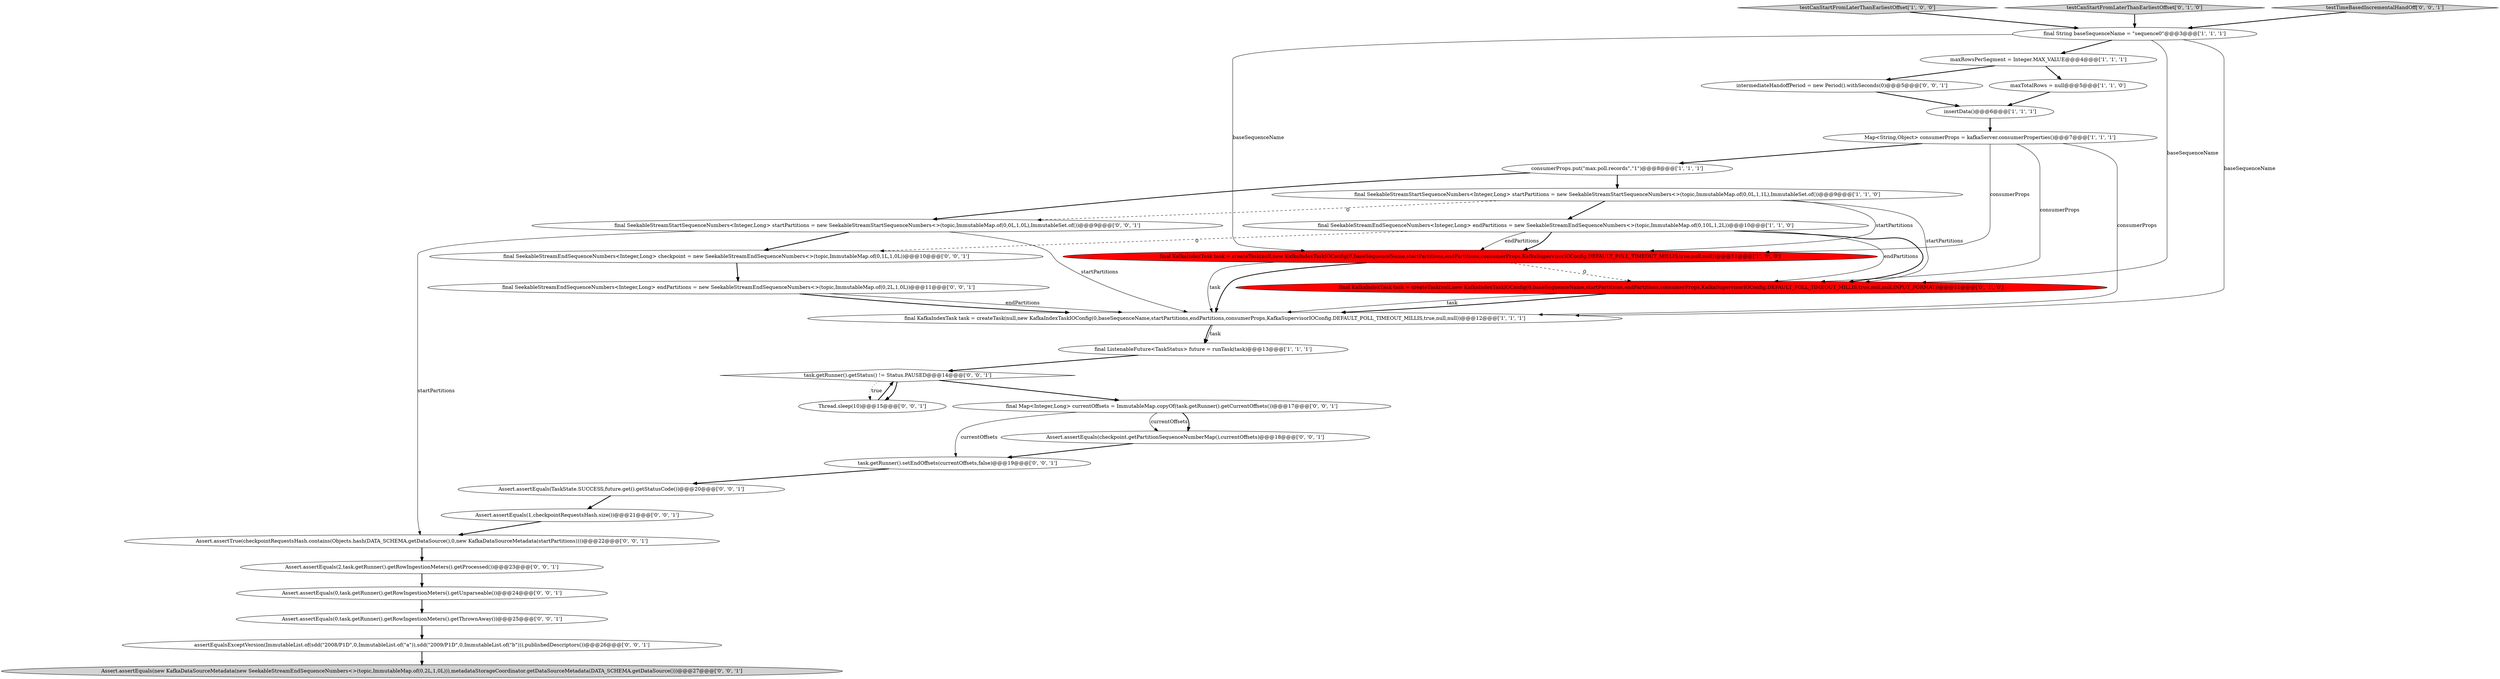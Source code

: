 digraph {
7 [style = filled, label = "testCanStartFromLaterThanEarliestOffset['1', '0', '0']", fillcolor = lightgray, shape = diamond image = "AAA0AAABBB1BBB"];
24 [style = filled, label = "final Map<Integer,Long> currentOffsets = ImmutableMap.copyOf(task.getRunner().getCurrentOffsets())@@@17@@@['0', '0', '1']", fillcolor = white, shape = ellipse image = "AAA0AAABBB3BBB"];
25 [style = filled, label = "assertEqualsExceptVersion(ImmutableList.of(sdd(\"2008/P1D\",0,ImmutableList.of(\"a\")),sdd(\"2009/P1D\",0,ImmutableList.of(\"b\"))),publishedDescriptors())@@@26@@@['0', '0', '1']", fillcolor = white, shape = ellipse image = "AAA0AAABBB3BBB"];
20 [style = filled, label = "Assert.assertEquals(checkpoint.getPartitionSequenceNumberMap(),currentOffsets)@@@18@@@['0', '0', '1']", fillcolor = white, shape = ellipse image = "AAA0AAABBB3BBB"];
1 [style = filled, label = "maxTotalRows = null@@@5@@@['1', '1', '0']", fillcolor = white, shape = ellipse image = "AAA0AAABBB1BBB"];
3 [style = filled, label = "final ListenableFuture<TaskStatus> future = runTask(task)@@@13@@@['1', '1', '1']", fillcolor = white, shape = ellipse image = "AAA0AAABBB1BBB"];
5 [style = filled, label = "final KafkaIndexTask task = createTask(null,new KafkaIndexTaskIOConfig(0,baseSequenceName,startPartitions,endPartitions,consumerProps,KafkaSupervisorIOConfig.DEFAULT_POLL_TIMEOUT_MILLIS,true,null,null))@@@12@@@['1', '1', '1']", fillcolor = white, shape = ellipse image = "AAA0AAABBB1BBB"];
31 [style = filled, label = "Assert.assertEquals(0,task.getRunner().getRowIngestionMeters().getThrownAway())@@@25@@@['0', '0', '1']", fillcolor = white, shape = ellipse image = "AAA0AAABBB3BBB"];
22 [style = filled, label = "Assert.assertEquals(new KafkaDataSourceMetadata(new SeekableStreamEndSequenceNumbers<>(topic,ImmutableMap.of(0,2L,1,0L))),metadataStorageCoordinator.getDataSourceMetadata(DATA_SCHEMA.getDataSource()))@@@27@@@['0', '0', '1']", fillcolor = lightgray, shape = ellipse image = "AAA0AAABBB3BBB"];
27 [style = filled, label = "Assert.assertEquals(0,task.getRunner().getRowIngestionMeters().getUnparseable())@@@24@@@['0', '0', '1']", fillcolor = white, shape = ellipse image = "AAA0AAABBB3BBB"];
16 [style = filled, label = "Assert.assertEquals(1,checkpointRequestsHash.size())@@@21@@@['0', '0', '1']", fillcolor = white, shape = ellipse image = "AAA0AAABBB3BBB"];
30 [style = filled, label = "Thread.sleep(10)@@@15@@@['0', '0', '1']", fillcolor = white, shape = ellipse image = "AAA0AAABBB3BBB"];
13 [style = filled, label = "final KafkaIndexTask task = createTask(null,new KafkaIndexTaskIOConfig(0,baseSequenceName,startPartitions,endPartitions,consumerProps,KafkaSupervisorIOConfig.DEFAULT_POLL_TIMEOUT_MILLIS,true,null,null,INPUT_FORMAT))@@@11@@@['0', '1', '0']", fillcolor = red, shape = ellipse image = "AAA1AAABBB2BBB"];
21 [style = filled, label = "Assert.assertEquals(TaskState.SUCCESS,future.get().getStatusCode())@@@20@@@['0', '0', '1']", fillcolor = white, shape = ellipse image = "AAA0AAABBB3BBB"];
2 [style = filled, label = "final KafkaIndexTask task = createTask(null,new KafkaIndexTaskIOConfig(0,baseSequenceName,startPartitions,endPartitions,consumerProps,KafkaSupervisorIOConfig.DEFAULT_POLL_TIMEOUT_MILLIS,true,null,null))@@@11@@@['1', '0', '0']", fillcolor = red, shape = ellipse image = "AAA1AAABBB1BBB"];
9 [style = filled, label = "insertData()@@@6@@@['1', '1', '1']", fillcolor = white, shape = ellipse image = "AAA0AAABBB1BBB"];
12 [style = filled, label = "testCanStartFromLaterThanEarliestOffset['0', '1', '0']", fillcolor = lightgray, shape = diamond image = "AAA0AAABBB2BBB"];
26 [style = filled, label = "final SeekableStreamEndSequenceNumbers<Integer,Long> endPartitions = new SeekableStreamEndSequenceNumbers<>(topic,ImmutableMap.of(0,2L,1,0L))@@@11@@@['0', '0', '1']", fillcolor = white, shape = ellipse image = "AAA0AAABBB3BBB"];
14 [style = filled, label = "Assert.assertTrue(checkpointRequestsHash.contains(Objects.hash(DATA_SCHEMA.getDataSource(),0,new KafkaDataSourceMetadata(startPartitions))))@@@22@@@['0', '0', '1']", fillcolor = white, shape = ellipse image = "AAA0AAABBB3BBB"];
28 [style = filled, label = "testTimeBasedIncrementalHandOff['0', '0', '1']", fillcolor = lightgray, shape = diamond image = "AAA0AAABBB3BBB"];
18 [style = filled, label = "Assert.assertEquals(2,task.getRunner().getRowIngestionMeters().getProcessed())@@@23@@@['0', '0', '1']", fillcolor = white, shape = ellipse image = "AAA0AAABBB3BBB"];
11 [style = filled, label = "final SeekableStreamStartSequenceNumbers<Integer,Long> startPartitions = new SeekableStreamStartSequenceNumbers<>(topic,ImmutableMap.of(0,0L,1,1L),ImmutableSet.of())@@@9@@@['1', '1', '0']", fillcolor = white, shape = ellipse image = "AAA0AAABBB1BBB"];
0 [style = filled, label = "maxRowsPerSegment = Integer.MAX_VALUE@@@4@@@['1', '1', '1']", fillcolor = white, shape = ellipse image = "AAA0AAABBB1BBB"];
23 [style = filled, label = "intermediateHandoffPeriod = new Period().withSeconds(0)@@@5@@@['0', '0', '1']", fillcolor = white, shape = ellipse image = "AAA0AAABBB3BBB"];
29 [style = filled, label = "task.getRunner().getStatus() != Status.PAUSED@@@14@@@['0', '0', '1']", fillcolor = white, shape = diamond image = "AAA0AAABBB3BBB"];
10 [style = filled, label = "final SeekableStreamEndSequenceNumbers<Integer,Long> endPartitions = new SeekableStreamEndSequenceNumbers<>(topic,ImmutableMap.of(0,10L,1,2L))@@@10@@@['1', '1', '0']", fillcolor = white, shape = ellipse image = "AAA0AAABBB1BBB"];
17 [style = filled, label = "final SeekableStreamStartSequenceNumbers<Integer,Long> startPartitions = new SeekableStreamStartSequenceNumbers<>(topic,ImmutableMap.of(0,0L,1,0L),ImmutableSet.of())@@@9@@@['0', '0', '1']", fillcolor = white, shape = ellipse image = "AAA0AAABBB3BBB"];
19 [style = filled, label = "task.getRunner().setEndOffsets(currentOffsets,false)@@@19@@@['0', '0', '1']", fillcolor = white, shape = ellipse image = "AAA0AAABBB3BBB"];
15 [style = filled, label = "final SeekableStreamEndSequenceNumbers<Integer,Long> checkpoint = new SeekableStreamEndSequenceNumbers<>(topic,ImmutableMap.of(0,1L,1,0L))@@@10@@@['0', '0', '1']", fillcolor = white, shape = ellipse image = "AAA0AAABBB3BBB"];
8 [style = filled, label = "final String baseSequenceName = \"sequence0\"@@@3@@@['1', '1', '1']", fillcolor = white, shape = ellipse image = "AAA0AAABBB1BBB"];
4 [style = filled, label = "consumerProps.put(\"max.poll.records\",\"1\")@@@8@@@['1', '1', '1']", fillcolor = white, shape = ellipse image = "AAA0AAABBB1BBB"];
6 [style = filled, label = "Map<String,Object> consumerProps = kafkaServer.consumerProperties()@@@7@@@['1', '1', '1']", fillcolor = white, shape = ellipse image = "AAA0AAABBB1BBB"];
5->3 [style = bold, label=""];
10->15 [style = dashed, label="0"];
31->25 [style = bold, label=""];
4->17 [style = bold, label=""];
25->22 [style = bold, label=""];
29->30 [style = bold, label=""];
26->5 [style = bold, label=""];
10->13 [style = solid, label="endPartitions"];
27->31 [style = bold, label=""];
6->5 [style = solid, label="consumerProps"];
6->2 [style = solid, label="consumerProps"];
11->17 [style = dashed, label="0"];
8->13 [style = solid, label="baseSequenceName"];
7->8 [style = bold, label=""];
11->13 [style = solid, label="startPartitions"];
30->29 [style = bold, label=""];
24->20 [style = solid, label="currentOffsets"];
1->9 [style = bold, label=""];
13->5 [style = solid, label="task"];
9->6 [style = bold, label=""];
15->26 [style = bold, label=""];
2->5 [style = solid, label="task"];
24->20 [style = bold, label=""];
8->0 [style = bold, label=""];
17->5 [style = solid, label="startPartitions"];
10->2 [style = solid, label="endPartitions"];
6->4 [style = bold, label=""];
26->5 [style = solid, label="endPartitions"];
6->13 [style = solid, label="consumerProps"];
0->23 [style = bold, label=""];
8->5 [style = solid, label="baseSequenceName"];
10->13 [style = bold, label=""];
18->27 [style = bold, label=""];
11->2 [style = solid, label="startPartitions"];
11->10 [style = bold, label=""];
12->8 [style = bold, label=""];
0->1 [style = bold, label=""];
2->13 [style = dashed, label="0"];
28->8 [style = bold, label=""];
17->15 [style = bold, label=""];
29->30 [style = dotted, label="true"];
13->5 [style = bold, label=""];
21->16 [style = bold, label=""];
16->14 [style = bold, label=""];
14->18 [style = bold, label=""];
10->2 [style = bold, label=""];
24->19 [style = solid, label="currentOffsets"];
8->2 [style = solid, label="baseSequenceName"];
17->14 [style = solid, label="startPartitions"];
4->11 [style = bold, label=""];
29->24 [style = bold, label=""];
20->19 [style = bold, label=""];
23->9 [style = bold, label=""];
5->3 [style = solid, label="task"];
3->29 [style = bold, label=""];
2->5 [style = bold, label=""];
19->21 [style = bold, label=""];
}
